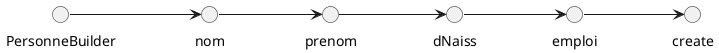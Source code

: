 @startuml

left to right direction
circle PersonneBuilder
circle nom
circle prenom
circle dNaiss
circle emploi
circle create
PersonneBuilder --> nom
nom --> prenom
prenom --> dNaiss
dNaiss --> emploi
emploi --> create

@enduml
